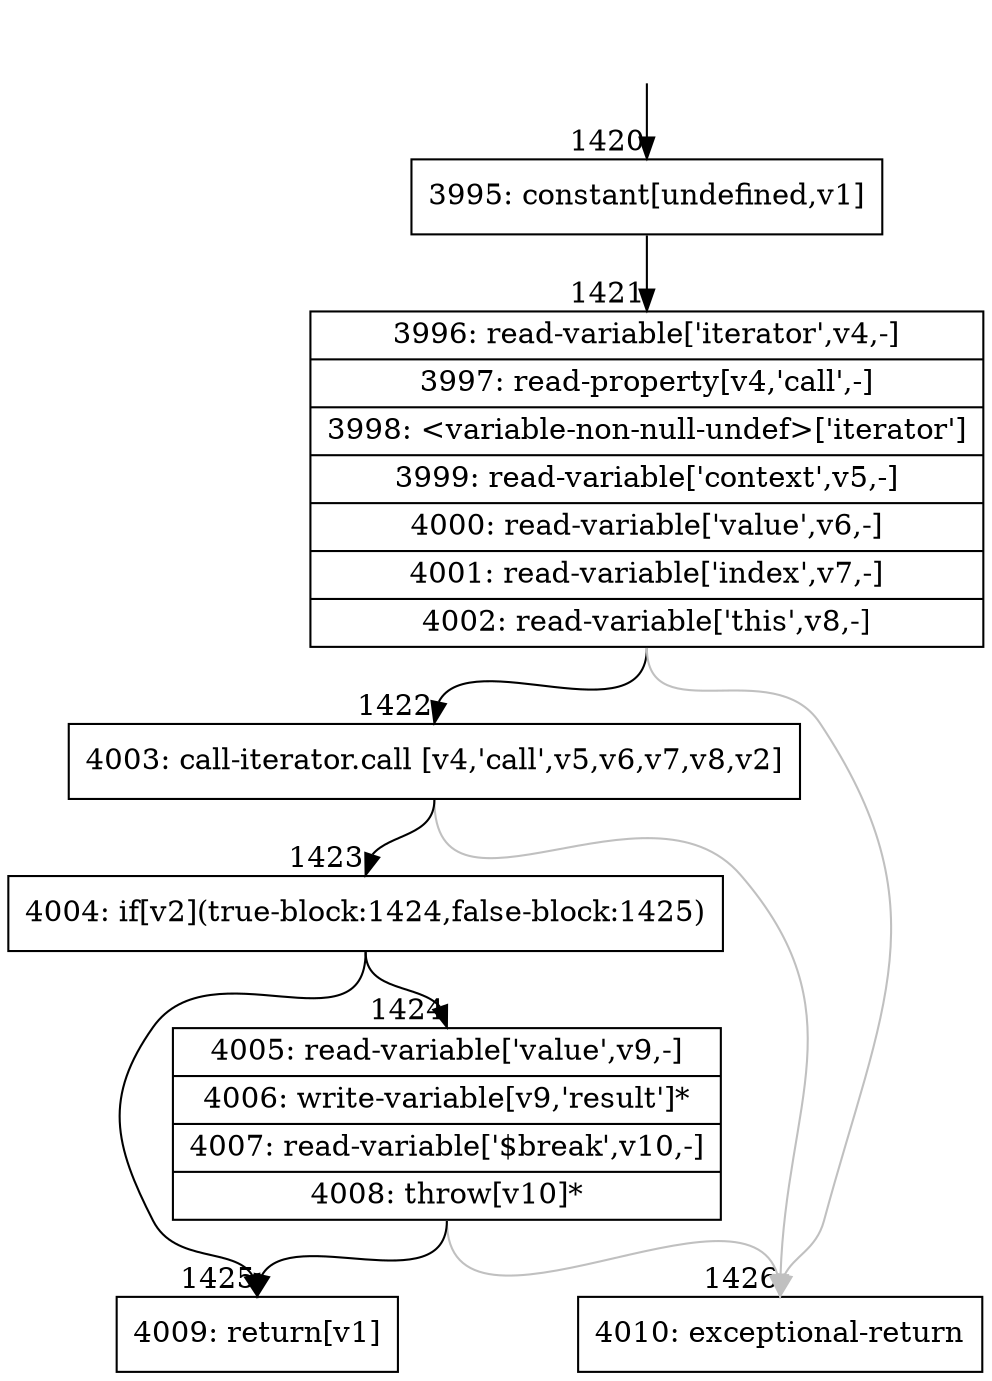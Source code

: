 digraph {
rankdir="TD"
BB_entry121[shape=none,label=""];
BB_entry121 -> BB1420 [tailport=s, headport=n, headlabel="    1420"]
BB1420 [shape=record label="{3995: constant[undefined,v1]}" ] 
BB1420 -> BB1421 [tailport=s, headport=n, headlabel="      1421"]
BB1421 [shape=record label="{3996: read-variable['iterator',v4,-]|3997: read-property[v4,'call',-]|3998: \<variable-non-null-undef\>['iterator']|3999: read-variable['context',v5,-]|4000: read-variable['value',v6,-]|4001: read-variable['index',v7,-]|4002: read-variable['this',v8,-]}" ] 
BB1421 -> BB1422 [tailport=s, headport=n, headlabel="      1422"]
BB1421 -> BB1426 [tailport=s, headport=n, color=gray, headlabel="      1426"]
BB1422 [shape=record label="{4003: call-iterator.call [v4,'call',v5,v6,v7,v8,v2]}" ] 
BB1422 -> BB1423 [tailport=s, headport=n, headlabel="      1423"]
BB1422 -> BB1426 [tailport=s, headport=n, color=gray]
BB1423 [shape=record label="{4004: if[v2](true-block:1424,false-block:1425)}" ] 
BB1423 -> BB1424 [tailport=s, headport=n, headlabel="      1424"]
BB1423 -> BB1425 [tailport=s, headport=n, headlabel="      1425"]
BB1424 [shape=record label="{4005: read-variable['value',v9,-]|4006: write-variable[v9,'result']*|4007: read-variable['$break',v10,-]|4008: throw[v10]*}" ] 
BB1424 -> BB1425 [tailport=s, headport=n]
BB1424 -> BB1426 [tailport=s, headport=n, color=gray]
BB1425 [shape=record label="{4009: return[v1]}" ] 
BB1426 [shape=record label="{4010: exceptional-return}" ] 
//#$~ 908
}
